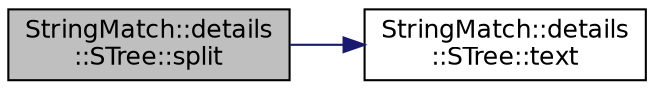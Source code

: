 digraph "StringMatch::details::STree::split"
{
 // INTERACTIVE_SVG=YES
 // LATEX_PDF_SIZE
  edge [fontname="Helvetica",fontsize="12",labelfontname="Helvetica",labelfontsize="12"];
  node [fontname="Helvetica",fontsize="12",shape=record];
  rankdir="LR";
  Node1 [label="StringMatch::details\l::STree::split",height=0.2,width=0.4,color="black", fillcolor="grey75", style="filled", fontcolor="black",tooltip=" "];
  Node1 -> Node2 [color="midnightblue",fontsize="12",style="solid",fontname="Helvetica"];
  Node2 [label="StringMatch::details\l::STree::text",height=0.2,width=0.4,color="black", fillcolor="white", style="filled",URL="$a00894.html#a9bfc0629c543674dc05589fc389e366c",tooltip=" "];
}
